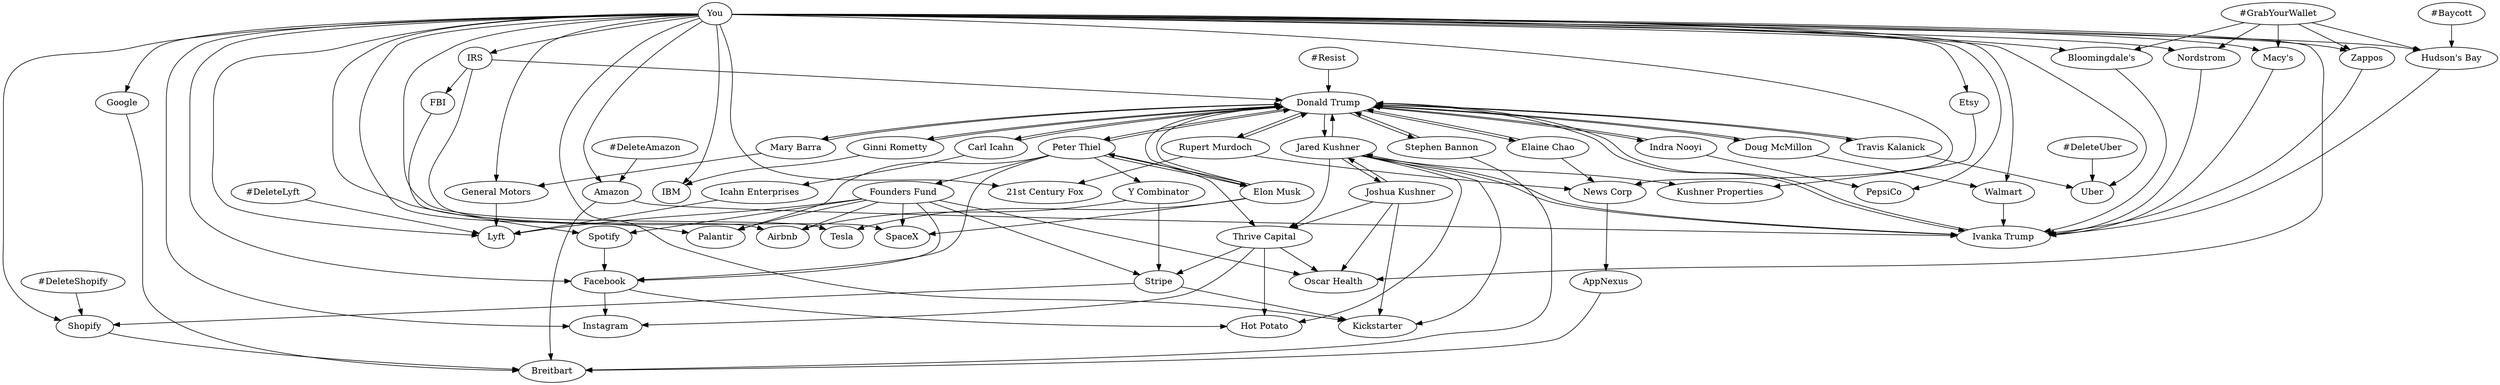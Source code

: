 digraph trump {"Donald Trump" -> "Peter Thiel";"Peter Thiel" -> "Donald Trump";"Donald Trump" -> "Jared Kushner";"Jared Kushner" -> "Donald Trump";"Donald Trump" -> "Stephen Bannon";"Stephen Bannon" -> "Donald Trump";"Donald Trump" -> "Elon Musk";"Elon Musk" -> "Donald Trump";"Jared Kushner" -> "Joshua Kushner";"Joshua Kushner" -> "Jared Kushner";"Joshua Kushner" -> "Thrive Capital";"Joshua Kushner" -> "Oscar Health";"Thrive Capital" -> "Oscar Health";"Jared Kushner" -> "Thrive Capital";"Joshua Kushner" -> "Kickstarter";"Jared Kushner" -> "Kickstarter";"Etsy" -> "Kushner Properties";"Jared Kushner" -> "Kushner Properties";"Peter Thiel" -> "Thrive Capital";"Peter Thiel" -> "Elon Musk";"Elon Musk" -> "Peter Thiel";"Elon Musk" -> "Tesla";"Elon Musk" -> "SpaceX";"IRS" -> "SpaceX";"Peter Thiel" -> "Facebook";"Peter Thiel" -> "Y Combinator";"Peter Thiel" -> "Palantir";"FBI" -> "Palantir";"IRS" -> "FBI";"Peter Thiel" -> "Founders Fund";"Founders Fund" -> "Airbnb";"Y Combinator" -> "Airbnb";"Y Combinator" -> "Stripe";"Founders Fund" -> "Oscar Health";"Founders Fund" -> "Facebook";"Founders Fund" -> "SpaceX";"Founders Fund" -> "Palantir";"Founders Fund" -> "Spotify";"Spotify" -> "Facebook";"Founders Fund" -> "Stripe";"Stripe" -> "Kickstarter";"Stripe" -> "Shopify";"Shopify" -> "Breitbart";"Google" -> "Breitbart";"Stephen Bannon" -> "Breitbart";"Thrive Capital" -> "Stripe";"Thrive Capital" -> "Instagram";"Facebook" -> "Instagram";"Thrive Capital" -> "Hot Potato";"Jared Kushner" -> "Hot Potato";"Facebook" -> "Hot Potato";"News Corp" -> "AppNexus";"AppNexus" -> "Breitbart";"Rupert Murdoch" -> "News Corp";"Elaine Chao" -> "News Corp";"Donald Trump" -> "Elaine Chao";"Elaine Chao" -> "Donald Trump";"Donald Trump" -> "Rupert Murdoch";"Rupert Murdoch" -> "Donald Trump";"Donald Trump" -> "Travis Kalanick";"Travis Kalanick" -> "Donald Trump";"Travis Kalanick" -> "Uber";"Rupert Murdoch" -> "21st Century Fox";"Amazon" -> "Breitbart";"Donald Trump" -> "Indra Nooyi";"Indra Nooyi" -> "Donald Trump";"Indra Nooyi" -> "PepsiCo";"Donald Trump" -> "Doug McMillon";"Doug McMillon" -> "Donald Trump";"Doug McMillon" -> "Walmart";"Donald Trump" -> "Ginni Rometty";"Ginni Rometty" -> "Donald Trump";"Ginni Rometty" -> "IBM";"Donald Trump" -> "Mary Barra";"Mary Barra" -> "Donald Trump";"Mary Barra" -> "General Motors";"Donald Trump" -> "Ivanka Trump";"Ivanka Trump" -> "Donald Trump";"Jared Kushner" -> "Ivanka Trump";"Ivanka Trump" -> "Jared Kushner";"Nordstrom" -> "Ivanka Trump";"Amazon" -> "Ivanka Trump";"Walmart" -> "Ivanka Trump";"Macy's" -> "Ivanka Trump";"Zappos" -> "Ivanka Trump";"Bloomingdale's" -> "Ivanka Trump";"Hudson's Bay" -> "Ivanka Trump";"IRS" -> "Donald Trump";"Donald Trump" -> "Carl Icahn";"Carl Icahn" -> "Donald Trump";"Carl Icahn" -> "Icahn Enterprises";"Icahn Enterprises" -> "Lyft";"Founders Fund" -> "Lyft";"General Motors" -> "Lyft";"You" -> "Facebook";"You" -> "Kickstarter";"You" -> "Etsy";"You" -> "IRS";"You" -> "Airbnb";"You" -> "Spotify";"You" -> "Shopify";"You" -> "Google";"You" -> "Tesla";"You" -> "Oscar Health";"You" -> "Instagram";"You" -> "Uber";"You" -> "21st Century Fox";"You" -> "Amazon";"You" -> "PepsiCo";"You" -> "Walmart";"You" -> "IBM";"You" -> "General Motors";"You" -> "Nordstrom";"You" -> "News Corp";"You" -> "Lyft";"You" -> "Macy's";"You" -> "Zappos";"You" -> "Bloomingdale's";"You" -> "Hudson's Bay";"#DeleteUber" -> "Uber";"#DeleteShopify" -> "Shopify";"#DeleteAmazon" -> "Amazon";"#GrabYourWallet" -> "Nordstrom";"#GrabYourWallet" -> "Macy's";"#GrabYourWallet" -> "Zappos";"#GrabYourWallet" -> "Bloomingdale's";"#GrabYourWallet" -> "Hudson's Bay";"#DeleteLyft" -> "Lyft";"#Baycott" -> "Hudson's Bay";"#Resist" -> "Donald Trump";}
